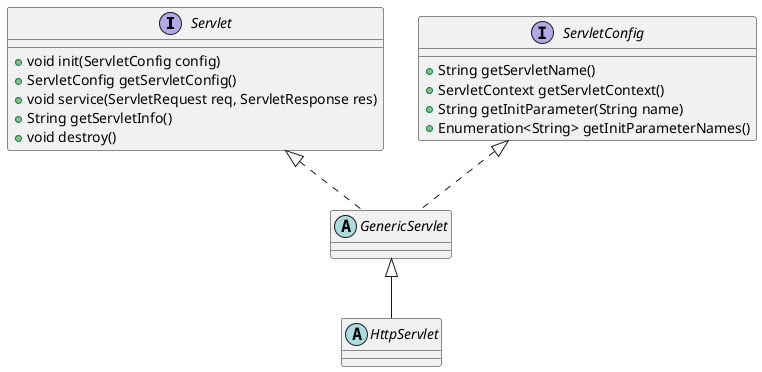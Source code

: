 @startuml
'https://plantuml.com/class-diagram

interface Servlet{
+void init(ServletConfig config)
+ServletConfig getServletConfig()
+void service(ServletRequest req, ServletResponse res)
+String getServletInfo()
+void destroy()
}

abstract class GenericServlet
abstract class HttpServlet

interface ServletConfig{
+String getServletName()
+ServletContext getServletContext()
+String getInitParameter(String name)
+Enumeration<String> getInitParameterNames()
}

Servlet <|.. GenericServlet
ServletConfig <|.. GenericServlet

GenericServlet <|-- HttpServlet


@enduml